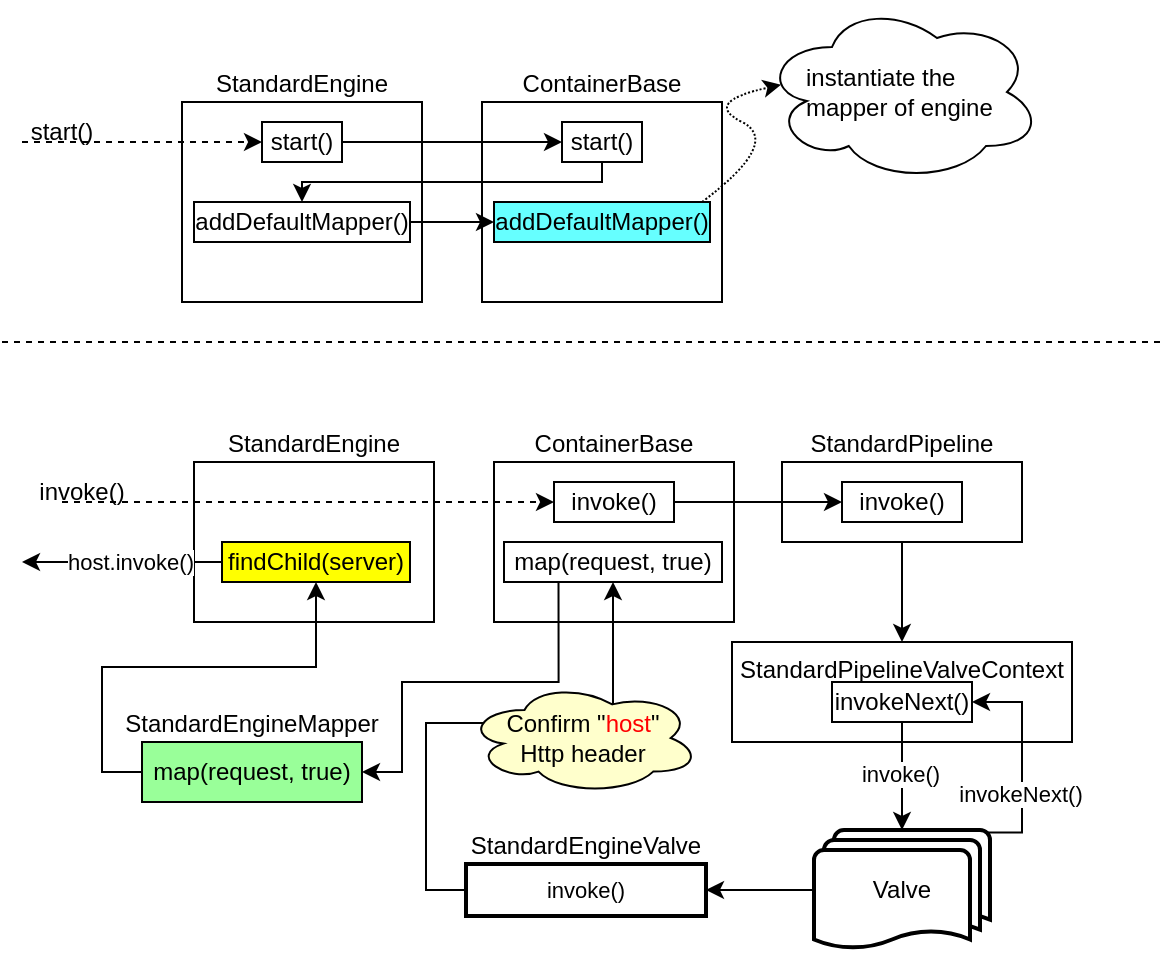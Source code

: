 <mxfile version="21.6.9" type="github">
  <diagram name="Page-1" id="TYSWYfh5IpHQsHPojJr_">
    <mxGraphModel dx="875" dy="478" grid="1" gridSize="10" guides="1" tooltips="1" connect="1" arrows="1" fold="1" page="1" pageScale="1" pageWidth="583" pageHeight="827" math="0" shadow="0">
      <root>
        <mxCell id="0" />
        <mxCell id="1" parent="0" />
        <mxCell id="hq-ULc4oGXxKnqv4oqLV-24" value="" style="edgeStyle=orthogonalEdgeStyle;rounded=0;orthogonalLoop=1;jettySize=auto;html=1;" edge="1" parent="1" source="hq-ULc4oGXxKnqv4oqLV-20" target="hq-ULc4oGXxKnqv4oqLV-23">
          <mxGeometry relative="1" as="geometry" />
        </mxCell>
        <mxCell id="hq-ULc4oGXxKnqv4oqLV-20" value="StandardPipeline" style="rounded=0;whiteSpace=wrap;html=1;labelPosition=center;verticalLabelPosition=top;align=center;verticalAlign=bottom;" vertex="1" parent="1">
          <mxGeometry x="390" y="230" width="120" height="40" as="geometry" />
        </mxCell>
        <mxCell id="hq-ULc4oGXxKnqv4oqLV-14" value="" style="ellipse;shape=cloud;whiteSpace=wrap;html=1;" vertex="1" parent="1">
          <mxGeometry x="380" width="140" height="90" as="geometry" />
        </mxCell>
        <mxCell id="hq-ULc4oGXxKnqv4oqLV-5" value="ContainerBase" style="rounded=0;whiteSpace=wrap;html=1;labelPosition=center;verticalLabelPosition=top;align=center;verticalAlign=bottom;" vertex="1" parent="1">
          <mxGeometry x="240" y="50" width="120" height="100" as="geometry" />
        </mxCell>
        <mxCell id="hq-ULc4oGXxKnqv4oqLV-1" value="StandardEngine" style="rounded=0;whiteSpace=wrap;html=1;verticalAlign=bottom;labelPosition=center;verticalLabelPosition=top;align=center;" vertex="1" parent="1">
          <mxGeometry x="90" y="50" width="120" height="100" as="geometry" />
        </mxCell>
        <mxCell id="hq-ULc4oGXxKnqv4oqLV-2" value="" style="endArrow=classic;html=1;rounded=0;entryX=0;entryY=0.5;entryDx=0;entryDy=0;dashed=1;" edge="1" parent="1" target="hq-ULc4oGXxKnqv4oqLV-4">
          <mxGeometry width="50" height="50" relative="1" as="geometry">
            <mxPoint x="10" y="70" as="sourcePoint" />
            <mxPoint x="90.0" y="80.1" as="targetPoint" />
          </mxGeometry>
        </mxCell>
        <mxCell id="hq-ULc4oGXxKnqv4oqLV-7" style="edgeStyle=orthogonalEdgeStyle;rounded=0;orthogonalLoop=1;jettySize=auto;html=1;exitX=1;exitY=0.5;exitDx=0;exitDy=0;entryX=0;entryY=0.5;entryDx=0;entryDy=0;" edge="1" parent="1" source="hq-ULc4oGXxKnqv4oqLV-4" target="hq-ULc4oGXxKnqv4oqLV-6">
          <mxGeometry relative="1" as="geometry" />
        </mxCell>
        <mxCell id="hq-ULc4oGXxKnqv4oqLV-4" value="start()" style="text;html=1;strokeColor=default;fillColor=none;align=center;verticalAlign=middle;whiteSpace=wrap;rounded=0;" vertex="1" parent="1">
          <mxGeometry x="130" y="60" width="40" height="20" as="geometry" />
        </mxCell>
        <mxCell id="hq-ULc4oGXxKnqv4oqLV-9" style="edgeStyle=orthogonalEdgeStyle;rounded=0;orthogonalLoop=1;jettySize=auto;html=1;exitX=0.5;exitY=1;exitDx=0;exitDy=0;entryX=0.5;entryY=0;entryDx=0;entryDy=0;" edge="1" parent="1" source="hq-ULc4oGXxKnqv4oqLV-6" target="hq-ULc4oGXxKnqv4oqLV-10">
          <mxGeometry relative="1" as="geometry">
            <Array as="points">
              <mxPoint x="300" y="90" />
              <mxPoint x="150" y="90" />
            </Array>
          </mxGeometry>
        </mxCell>
        <mxCell id="hq-ULc4oGXxKnqv4oqLV-6" value="start()" style="text;html=1;strokeColor=default;fillColor=none;align=center;verticalAlign=middle;whiteSpace=wrap;rounded=0;" vertex="1" parent="1">
          <mxGeometry x="280" y="60" width="40" height="20" as="geometry" />
        </mxCell>
        <mxCell id="hq-ULc4oGXxKnqv4oqLV-8" value="addDefaultMapper()" style="text;html=1;strokeColor=default;fillColor=#66FFFF;align=center;verticalAlign=middle;whiteSpace=wrap;rounded=0;" vertex="1" parent="1">
          <mxGeometry x="246" y="100" width="108" height="20" as="geometry" />
        </mxCell>
        <mxCell id="hq-ULc4oGXxKnqv4oqLV-11" style="edgeStyle=orthogonalEdgeStyle;rounded=0;orthogonalLoop=1;jettySize=auto;html=1;exitX=1;exitY=0.5;exitDx=0;exitDy=0;entryX=0;entryY=0.5;entryDx=0;entryDy=0;" edge="1" parent="1" source="hq-ULc4oGXxKnqv4oqLV-10" target="hq-ULc4oGXxKnqv4oqLV-8">
          <mxGeometry relative="1" as="geometry" />
        </mxCell>
        <mxCell id="hq-ULc4oGXxKnqv4oqLV-10" value="addDefaultMapper()" style="text;html=1;strokeColor=default;fillColor=none;align=center;verticalAlign=middle;whiteSpace=wrap;rounded=0;" vertex="1" parent="1">
          <mxGeometry x="96" y="100" width="108" height="20" as="geometry" />
        </mxCell>
        <mxCell id="hq-ULc4oGXxKnqv4oqLV-12" value="" style="curved=1;endArrow=classic;html=1;rounded=0;dashed=1;dashPattern=1 1;entryX=0.068;entryY=0.46;entryDx=0;entryDy=0;entryPerimeter=0;" edge="1" parent="1" target="hq-ULc4oGXxKnqv4oqLV-14">
          <mxGeometry width="50" height="50" relative="1" as="geometry">
            <mxPoint x="350" y="100" as="sourcePoint" />
            <mxPoint x="410" y="30" as="targetPoint" />
            <Array as="points">
              <mxPoint x="390" y="70" />
              <mxPoint x="350" y="50" />
            </Array>
          </mxGeometry>
        </mxCell>
        <mxCell id="hq-ULc4oGXxKnqv4oqLV-13" value="instantiate the mapper of engine" style="text;html=1;strokeColor=none;fillColor=none;align=left;verticalAlign=middle;whiteSpace=wrap;rounded=0;" vertex="1" parent="1">
          <mxGeometry x="400" y="30" width="100" height="30" as="geometry" />
        </mxCell>
        <mxCell id="hq-ULc4oGXxKnqv4oqLV-15" value="" style="endArrow=none;dashed=1;html=1;rounded=0;" edge="1" parent="1">
          <mxGeometry width="50" height="50" relative="1" as="geometry">
            <mxPoint y="170" as="sourcePoint" />
            <mxPoint x="580" y="170" as="targetPoint" />
          </mxGeometry>
        </mxCell>
        <mxCell id="hq-ULc4oGXxKnqv4oqLV-16" value="StandardEngine" style="rounded=0;whiteSpace=wrap;html=1;labelPosition=center;verticalLabelPosition=top;align=center;verticalAlign=bottom;" vertex="1" parent="1">
          <mxGeometry x="96" y="230" width="120" height="80" as="geometry" />
        </mxCell>
        <mxCell id="hq-ULc4oGXxKnqv4oqLV-17" value="ContainerBase" style="rounded=0;whiteSpace=wrap;html=1;labelPosition=center;verticalLabelPosition=top;align=center;verticalAlign=bottom;" vertex="1" parent="1">
          <mxGeometry x="246" y="230" width="120" height="80" as="geometry" />
        </mxCell>
        <mxCell id="hq-ULc4oGXxKnqv4oqLV-22" style="edgeStyle=orthogonalEdgeStyle;rounded=0;orthogonalLoop=1;jettySize=auto;html=1;exitX=1;exitY=0.5;exitDx=0;exitDy=0;entryX=0;entryY=0.5;entryDx=0;entryDy=0;" edge="1" parent="1" source="hq-ULc4oGXxKnqv4oqLV-18" target="hq-ULc4oGXxKnqv4oqLV-21">
          <mxGeometry relative="1" as="geometry" />
        </mxCell>
        <mxCell id="hq-ULc4oGXxKnqv4oqLV-18" value="invoke()" style="text;html=1;strokeColor=default;fillColor=none;align=center;verticalAlign=middle;whiteSpace=wrap;rounded=0;" vertex="1" parent="1">
          <mxGeometry x="276" y="240" width="60" height="20" as="geometry" />
        </mxCell>
        <mxCell id="hq-ULc4oGXxKnqv4oqLV-19" value="" style="endArrow=classic;html=1;rounded=0;entryX=0;entryY=0.5;entryDx=0;entryDy=0;dashed=1;" edge="1" parent="1" target="hq-ULc4oGXxKnqv4oqLV-18">
          <mxGeometry width="50" height="50" relative="1" as="geometry">
            <mxPoint x="30" y="250" as="sourcePoint" />
            <mxPoint x="80" y="250" as="targetPoint" />
          </mxGeometry>
        </mxCell>
        <mxCell id="hq-ULc4oGXxKnqv4oqLV-21" value="invoke()" style="text;html=1;strokeColor=default;fillColor=none;align=center;verticalAlign=middle;whiteSpace=wrap;rounded=0;" vertex="1" parent="1">
          <mxGeometry x="420" y="240" width="60" height="20" as="geometry" />
        </mxCell>
        <mxCell id="hq-ULc4oGXxKnqv4oqLV-23" value="StandardPipelineValveContext" style="whiteSpace=wrap;html=1;verticalAlign=top;rounded=0;labelPosition=center;verticalLabelPosition=middle;align=center;" vertex="1" parent="1">
          <mxGeometry x="365" y="320" width="170" height="50" as="geometry" />
        </mxCell>
        <mxCell id="hq-ULc4oGXxKnqv4oqLV-27" style="edgeStyle=orthogonalEdgeStyle;rounded=0;orthogonalLoop=1;jettySize=auto;html=1;exitX=0.5;exitY=1;exitDx=0;exitDy=0;entryX=0.5;entryY=0;entryDx=0;entryDy=0;entryPerimeter=0;" edge="1" parent="1" source="hq-ULc4oGXxKnqv4oqLV-25" target="hq-ULc4oGXxKnqv4oqLV-26">
          <mxGeometry relative="1" as="geometry" />
        </mxCell>
        <mxCell id="hq-ULc4oGXxKnqv4oqLV-28" value="invoke()" style="edgeLabel;html=1;align=center;verticalAlign=middle;resizable=0;points=[];" vertex="1" connectable="0" parent="hq-ULc4oGXxKnqv4oqLV-27">
          <mxGeometry x="-0.055" y="-1" relative="1" as="geometry">
            <mxPoint as="offset" />
          </mxGeometry>
        </mxCell>
        <mxCell id="hq-ULc4oGXxKnqv4oqLV-25" value="invokeNext()" style="text;html=1;strokeColor=default;fillColor=none;align=center;verticalAlign=middle;whiteSpace=wrap;rounded=0;" vertex="1" parent="1">
          <mxGeometry x="415" y="340" width="70" height="20" as="geometry" />
        </mxCell>
        <mxCell id="hq-ULc4oGXxKnqv4oqLV-29" style="edgeStyle=orthogonalEdgeStyle;rounded=0;orthogonalLoop=1;jettySize=auto;html=1;exitX=0.98;exitY=0.02;exitDx=0;exitDy=0;exitPerimeter=0;entryX=1;entryY=0.5;entryDx=0;entryDy=0;" edge="1" parent="1" source="hq-ULc4oGXxKnqv4oqLV-26" target="hq-ULc4oGXxKnqv4oqLV-25">
          <mxGeometry relative="1" as="geometry">
            <Array as="points">
              <mxPoint x="510" y="415" />
              <mxPoint x="510" y="350" />
            </Array>
          </mxGeometry>
        </mxCell>
        <mxCell id="hq-ULc4oGXxKnqv4oqLV-30" value="invokeNext()" style="edgeLabel;html=1;align=center;verticalAlign=middle;resizable=0;points=[];" vertex="1" connectable="0" parent="hq-ULc4oGXxKnqv4oqLV-29">
          <mxGeometry x="-0.304" y="1" relative="1" as="geometry">
            <mxPoint as="offset" />
          </mxGeometry>
        </mxCell>
        <mxCell id="hq-ULc4oGXxKnqv4oqLV-32" value="" style="edgeStyle=orthogonalEdgeStyle;rounded=0;orthogonalLoop=1;jettySize=auto;html=1;" edge="1" parent="1" source="hq-ULc4oGXxKnqv4oqLV-26" target="hq-ULc4oGXxKnqv4oqLV-31">
          <mxGeometry relative="1" as="geometry" />
        </mxCell>
        <mxCell id="hq-ULc4oGXxKnqv4oqLV-26" value="Valve" style="strokeWidth=2;html=1;shape=mxgraph.flowchart.multi-document;whiteSpace=wrap;" vertex="1" parent="1">
          <mxGeometry x="406" y="414" width="88" height="60" as="geometry" />
        </mxCell>
        <mxCell id="hq-ULc4oGXxKnqv4oqLV-36" style="edgeStyle=orthogonalEdgeStyle;rounded=0;orthogonalLoop=1;jettySize=auto;html=1;exitX=0;exitY=0.5;exitDx=0;exitDy=0;" edge="1" parent="1" source="hq-ULc4oGXxKnqv4oqLV-31" target="hq-ULc4oGXxKnqv4oqLV-37">
          <mxGeometry relative="1" as="geometry">
            <mxPoint x="260" y="350" as="targetPoint" />
          </mxGeometry>
        </mxCell>
        <mxCell id="hq-ULc4oGXxKnqv4oqLV-31" value="StandardEngineValve" style="whiteSpace=wrap;html=1;strokeWidth=2;labelPosition=center;verticalLabelPosition=top;align=center;verticalAlign=bottom;" vertex="1" parent="1">
          <mxGeometry x="232" y="431" width="120" height="26" as="geometry" />
        </mxCell>
        <mxCell id="hq-ULc4oGXxKnqv4oqLV-35" value="&lt;span style=&quot;color: rgb(0, 0, 0); font-family: Helvetica; font-size: 11px; font-style: normal; font-variant-ligatures: normal; font-variant-caps: normal; font-weight: 400; letter-spacing: normal; orphans: 2; text-align: center; text-indent: 0px; text-transform: none; widows: 2; word-spacing: 0px; -webkit-text-stroke-width: 0px; background-color: rgb(255, 255, 255); text-decoration-thickness: initial; text-decoration-style: initial; text-decoration-color: initial; float: none; display: inline !important;&quot;&gt;invoke()&lt;/span&gt;" style="text;html=1;strokeColor=none;fillColor=none;align=center;verticalAlign=middle;whiteSpace=wrap;rounded=0;" vertex="1" parent="1">
          <mxGeometry x="262" y="434" width="60" height="20" as="geometry" />
        </mxCell>
        <mxCell id="hq-ULc4oGXxKnqv4oqLV-42" style="edgeStyle=orthogonalEdgeStyle;rounded=0;orthogonalLoop=1;jettySize=auto;html=1;exitX=0.25;exitY=1;exitDx=0;exitDy=0;entryX=1;entryY=0.5;entryDx=0;entryDy=0;" edge="1" parent="1" source="hq-ULc4oGXxKnqv4oqLV-37" target="hq-ULc4oGXxKnqv4oqLV-39">
          <mxGeometry relative="1" as="geometry">
            <Array as="points">
              <mxPoint x="278" y="340" />
              <mxPoint x="200" y="340" />
              <mxPoint x="200" y="385" />
            </Array>
          </mxGeometry>
        </mxCell>
        <mxCell id="hq-ULc4oGXxKnqv4oqLV-37" value="map(request, true)" style="rounded=0;whiteSpace=wrap;html=1;" vertex="1" parent="1">
          <mxGeometry x="251" y="270" width="109" height="20" as="geometry" />
        </mxCell>
        <mxCell id="hq-ULc4oGXxKnqv4oqLV-38" value="StandardEngineMapper" style="rounded=0;whiteSpace=wrap;html=1;labelPosition=center;verticalLabelPosition=top;align=center;verticalAlign=bottom;fillColor=#99FF99;" vertex="1" parent="1">
          <mxGeometry x="70" y="370" width="110" height="30" as="geometry" />
        </mxCell>
        <mxCell id="hq-ULc4oGXxKnqv4oqLV-45" style="edgeStyle=orthogonalEdgeStyle;rounded=0;orthogonalLoop=1;jettySize=auto;html=1;exitX=0;exitY=0.5;exitDx=0;exitDy=0;entryX=0.5;entryY=1;entryDx=0;entryDy=0;" edge="1" parent="1" source="hq-ULc4oGXxKnqv4oqLV-39" target="hq-ULc4oGXxKnqv4oqLV-43">
          <mxGeometry relative="1" as="geometry" />
        </mxCell>
        <mxCell id="hq-ULc4oGXxKnqv4oqLV-39" value="map(request, true)" style="text;html=1;strokeColor=none;fillColor=none;align=center;verticalAlign=middle;whiteSpace=wrap;rounded=0;" vertex="1" parent="1">
          <mxGeometry x="70" y="375" width="110" height="20" as="geometry" />
        </mxCell>
        <mxCell id="hq-ULc4oGXxKnqv4oqLV-48" style="edgeStyle=orthogonalEdgeStyle;rounded=0;orthogonalLoop=1;jettySize=auto;html=1;exitX=0;exitY=0.5;exitDx=0;exitDy=0;" edge="1" parent="1" source="hq-ULc4oGXxKnqv4oqLV-43">
          <mxGeometry relative="1" as="geometry">
            <mxPoint x="10" y="280" as="targetPoint" />
          </mxGeometry>
        </mxCell>
        <mxCell id="hq-ULc4oGXxKnqv4oqLV-49" value="host.invoke()" style="edgeLabel;html=1;align=center;verticalAlign=middle;resizable=0;points=[];" vertex="1" connectable="0" parent="hq-ULc4oGXxKnqv4oqLV-48">
          <mxGeometry x="0.18" y="-2" relative="1" as="geometry">
            <mxPoint x="13" y="1" as="offset" />
          </mxGeometry>
        </mxCell>
        <mxCell id="hq-ULc4oGXxKnqv4oqLV-43" value="findChild(server)" style="whiteSpace=wrap;html=1;fillColor=#FFFF00;" vertex="1" parent="1">
          <mxGeometry x="110" y="270" width="94" height="20" as="geometry" />
        </mxCell>
        <mxCell id="hq-ULc4oGXxKnqv4oqLV-46" value="start()" style="text;html=1;strokeColor=none;fillColor=none;align=center;verticalAlign=middle;whiteSpace=wrap;rounded=0;" vertex="1" parent="1">
          <mxGeometry y="50" width="60" height="30" as="geometry" />
        </mxCell>
        <mxCell id="hq-ULc4oGXxKnqv4oqLV-47" value="invoke()" style="text;html=1;strokeColor=none;fillColor=none;align=center;verticalAlign=middle;whiteSpace=wrap;rounded=0;" vertex="1" parent="1">
          <mxGeometry x="10" y="230" width="60" height="30" as="geometry" />
        </mxCell>
        <mxCell id="hq-ULc4oGXxKnqv4oqLV-51" value="Confirm &quot;&lt;font color=&quot;#ff0000&quot;&gt;host&lt;/font&gt;&quot;&lt;br&gt;Http header" style="ellipse;shape=cloud;whiteSpace=wrap;html=1;fillColor=#FFFFCC;" vertex="1" parent="1">
          <mxGeometry x="232" y="340" width="117" height="56" as="geometry" />
        </mxCell>
      </root>
    </mxGraphModel>
  </diagram>
</mxfile>
